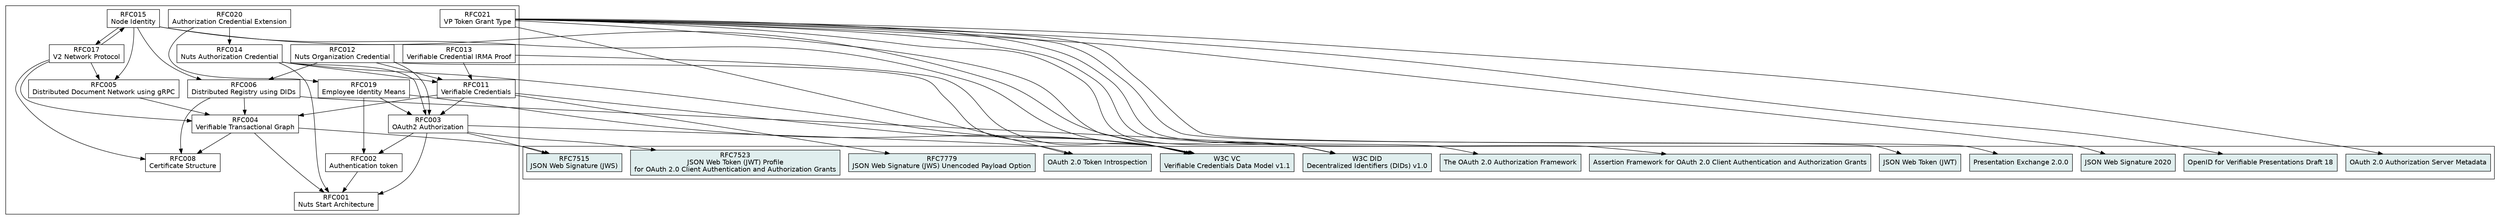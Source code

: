 digraph D {
    graph [fontname = "helvetica"];
    node [fontname = "helvetica",shape=box];
    edge [fontname = "helvetica"];
    root = RFC001;
    overlap = false;

    // Internal RFCs
    subgraph cluster_internal {
        RFC001 [label = "RFC001\nNuts Start Architecture",href = "rfc001-nuts-start-architecture"];
        RFC002 [label = "RFC002\nAuthentication token",href = "rfc002-authentication-token"];
        RFC003 [label = "RFC003\nOAuth2 Authorization",href = "rfc003-oauth2-authorization"];
        RFC004 [label = "RFC004\nVerifiable Transactional Graph",href = "rfc004-verifiable-transactional-graph"];
        RFC005 [label = "RFC005\nDistributed Document Network using gRPC",href = "rfc005-distributed-document-network-grpc"];
        RFC006 [label = "RFC006\nDistributed Registry using DIDs",href = "rfc006-distributed-registry"];
        RFC008 [label = "RFC008\nCertificate Structure",href = "rfc008-certificate-structure"];
        RFC011 [label = "RFC011\nVerifiable Credentials",href = "rfc011-verifiable-credential"];
        RFC012 [label = "RFC012\nNuts Organization Credential",href = "rfc012-nuts-organization-credential"];
        RFC013 [label = "RFC013\nVerifiable Credential IRMA Proof",href = "rfc013-vc-irma-proof"];
        RFC014 [label = "RFC014\nNuts Authorization Credential",href = "rfc014-authorization-credential"];
        RFC015 [label = "RFC015\nNode Identity",href = "rfc015-node-identity"];
        RFC017 [label = "RFC017\nV2 Network Protocol",href = "rfc017-distributed-network-grpc-v2"];
        RFC019 [label = "RFC019\nEmployee Identity Means",href = "rfc019-employee-identity-means"];
        RFC020 [label = "RFC020\nAuthorization Credential Extension",href = "rfc020-authorization-credential-extension"];
        RFC021 [label = "RFC021\nVP Token Grant Type",href = "rfc021-nuts-vp-token-grant-type"];
    }

    // External RFCs
    subgraph cluster_external {
        RFC7779_EXT [label = "RFC7779\nJSON Web Signature (JWS) Unencoded Payload Option", href = "https://datatracker.ietf.org/doc/html/rfc7797", fillcolor = azure2, style = filled]
        RFC7662_EXT [label = "RFC7662\nOAuth 2.0 Token Introspection", href = "https://tools.ietf.org/html/rfc7662", fillcolor = azure2, style = filled]
        RFC7523_EXT [label = "RFC7523\nJSON Web Token (JWT) Profile\nfor OAuth 2.0 Client Authentication and Authorization Grants", href = "https://tools.ietf.org/html/rfc7523", fillcolor = azure2, style = filled]
        RFC7515_EXT [label = "RFC7515\nJSON Web Signature (JWS)", href = "https://tools.ietf.org/html/rfc7515", fillcolor = azure2, style = filled]
        DID_EXT [label = "W3C DID\nDecentralized Identifiers (DIDs) v1.0", href = "https://www.w3.org/TR/2022/REC-did-core-20220719/", fillcolor = azure2, style = filled]
        VC_EXT  [label = "W3C VC\nVerifiable Credentials Data Model v1.1", href = "https://www.w3.org/TR/2022/REC-vc-data-model-20220303/", fillcolor = azure2, style = filled]
        RFC6749_EXT [label = "The OAuth 2.0 Authorization Framework", href = "https://www.rfc-editor.org/info/rfc6749", fillcolor = azure2, style = filled]
        RFC7521_EXT [label = "Assertion Framework for OAuth 2.0 Client Authentication and Authorization Grants", href = "https://www.rfc-editor.org/info/rfc7521", fillcolor = azure2, style = filled]
        JWT_EXT [label = "JSON Web Token (JWT)", href = "https://www.rfc-editor.org/info/rfc7519", fillcolor = azure2, style = filled]
        PE_EXT [label = "Presentation Exchange 2.0.0", href = "https://identity.foundation/presentation-exchange/spec/v2.0.0/", fillcolor = azure2, style = filled]
        JSONWebSignature2020_EXT [label = "JSON Web Signature 2020", href = "https://w3c-ccg.github.io/lds-jws2020/", fillcolor = azure2, style = filled]
        OpenID4VP_EXT [label = "OpenID for Verifiable Presentations Draft 18", href = "https://openid.net/specs/openid-4-verifiable-presentations-1_0.html", fillcolor = azure2, style = filled]
        RFC8414_EXT [label = "OAuth 2.0 Authorization Server Metadata", href = "https://www.rfc-editor.org/info/rfc8414", fillcolor = azure2, style = filled]
        RFC7662_EXT [label = "OAuth 2.0 Token Introspection", href = "https://www.rfc-editor.org/info/rfc7662", fillcolor = azure2, style = filled]

    }

    RFC002 -> RFC001

    RFC003 -> RFC001
    RFC003 -> RFC002
    RFC003 -> RFC7662_EXT
    RFC003 -> RFC7523_EXT
    RFC003 -> RFC7515_EXT

    RFC004 -> RFC001
    RFC004 -> RFC7515_EXT
    RFC004 -> RFC008

    RFC005 -> RFC004

    RFC006 -> RFC004
    RFC006 -> RFC008
    RFC006 -> DID_EXT

    RFC011 -> RFC003
    RFC011 -> RFC004
    RFC011 -> RFC7779_EXT
    RFC011 -> VC_EXT

    RFC012 -> RFC003
    RFC012 -> RFC006
    RFC012 -> RFC011
    RFC012 -> VC_EXT

    RFC013 -> RFC011
    RFC013 -> VC_EXT

    RFC014 -> RFC001
    RFC014 -> RFC003
    RFC014 -> RFC011
    RFC014 -> VC_EXT

    RFC015 -> RFC005
    RFC015 -> RFC006
    RFC015 -> RFC017
    RFC015 -> DID_EXT
    RFC015 -> VC_EXT

    RFC017 -> RFC004
    RFC017 -> RFC005
    RFC017 -> RFC008
    RFC017 -> RFC015

	RFC019 -> VC_EXT
    RFC019 -> RFC002
    RFC019 -> RFC003

    RFC020 -> RFC014
    RFC020 -> RFC019

    RFC021 -> DID_EXT
    RFC021 -> VC_EXT
    RFC021 -> RFC6749_EXT
    RFC021 -> RFC7521_EXT
    RFC021 -> JWT_EXT
    RFC021 -> PE_EXT
    RFC021 -> JSONWebSignature2020_EXT
    RFC021 -> OpenID4VP_EXT
    RFC021 -> RFC8414_EXT
    RFC021 -> RFC7662_EXT
}
